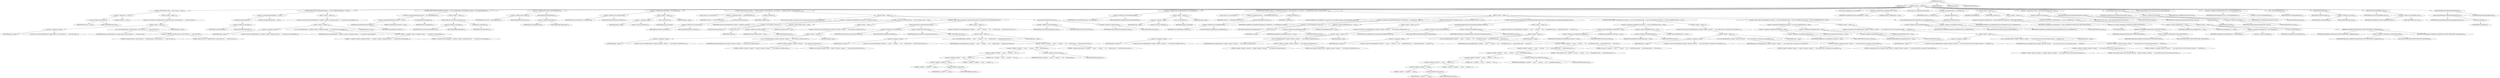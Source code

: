 digraph "execute" {  
"233" [label = <(METHOD,execute)<SUB>189</SUB>> ]
"48" [label = <(PARAM,this)<SUB>189</SUB>> ]
"234" [label = <(BLOCK,&lt;empty&gt;,&lt;empty&gt;)<SUB>189</SUB>> ]
"235" [label = <(CONTROL_STRUCTURE,if (name == null),if (name == null))<SUB>190</SUB>> ]
"236" [label = <(&lt;operator&gt;.equals,name == null)<SUB>190</SUB>> ]
"237" [label = <(&lt;operator&gt;.fieldAccess,this.name)<SUB>190</SUB>> ]
"238" [label = <(IDENTIFIER,this,name == null)<SUB>190</SUB>> ]
"239" [label = <(FIELD_IDENTIFIER,name,name)<SUB>190</SUB>> ]
"240" [label = <(LITERAL,null,name == null)<SUB>190</SUB>> ]
"241" [label = <(BLOCK,&lt;empty&gt;,&lt;empty&gt;)<SUB>190</SUB>> ]
"242" [label = <(&lt;operator&gt;.throw,throw new BuildException(&quot;scriptdef requires a name attribute to &quot; + &quot;name the script&quot;);)<SUB>191</SUB>> ]
"243" [label = <(BLOCK,&lt;empty&gt;,&lt;empty&gt;)<SUB>191</SUB>> ]
"244" [label = <(&lt;operator&gt;.assignment,&lt;empty&gt;)> ]
"245" [label = <(IDENTIFIER,$obj3,&lt;empty&gt;)> ]
"246" [label = <(&lt;operator&gt;.alloc,new BuildException(&quot;scriptdef requires a name attribute to &quot; + &quot;name the script&quot;))<SUB>191</SUB>> ]
"247" [label = <(&lt;init&gt;,new BuildException(&quot;scriptdef requires a name attribute to &quot; + &quot;name the script&quot;))<SUB>191</SUB>> ]
"248" [label = <(IDENTIFIER,$obj3,new BuildException(&quot;scriptdef requires a name attribute to &quot; + &quot;name the script&quot;))> ]
"249" [label = <(&lt;operator&gt;.addition,&quot;scriptdef requires a name attribute to &quot; + &quot;name the script&quot;)<SUB>191</SUB>> ]
"250" [label = <(LITERAL,&quot;scriptdef requires a name attribute to &quot;,&quot;scriptdef requires a name attribute to &quot; + &quot;name the script&quot;)<SUB>191</SUB>> ]
"251" [label = <(LITERAL,&quot;name the script&quot;,&quot;scriptdef requires a name attribute to &quot; + &quot;name the script&quot;)<SUB>192</SUB>> ]
"252" [label = <(IDENTIFIER,$obj3,&lt;empty&gt;)> ]
"253" [label = <(CONTROL_STRUCTURE,if (helper.getLanguage() == null),if (helper.getLanguage() == null))<SUB>195</SUB>> ]
"254" [label = <(&lt;operator&gt;.equals,helper.getLanguage() == null)<SUB>195</SUB>> ]
"255" [label = <(getLanguage,getLanguage())<SUB>195</SUB>> ]
"256" [label = <(&lt;operator&gt;.fieldAccess,this.helper)<SUB>195</SUB>> ]
"257" [label = <(IDENTIFIER,this,getLanguage())<SUB>195</SUB>> ]
"258" [label = <(FIELD_IDENTIFIER,helper,helper)<SUB>195</SUB>> ]
"259" [label = <(LITERAL,null,helper.getLanguage() == null)<SUB>195</SUB>> ]
"260" [label = <(BLOCK,&lt;empty&gt;,&lt;empty&gt;)<SUB>195</SUB>> ]
"261" [label = <(&lt;operator&gt;.throw,throw new BuildException(&quot;&lt;scriptdef&gt; requires a language attribute &quot; + &quot;to specify the script language&quot;);)<SUB>196</SUB>> ]
"262" [label = <(BLOCK,&lt;empty&gt;,&lt;empty&gt;)<SUB>196</SUB>> ]
"263" [label = <(&lt;operator&gt;.assignment,&lt;empty&gt;)> ]
"264" [label = <(IDENTIFIER,$obj4,&lt;empty&gt;)> ]
"265" [label = <(&lt;operator&gt;.alloc,new BuildException(&quot;&lt;scriptdef&gt; requires a language attribute &quot; + &quot;to specify the script language&quot;))<SUB>196</SUB>> ]
"266" [label = <(&lt;init&gt;,new BuildException(&quot;&lt;scriptdef&gt; requires a language attribute &quot; + &quot;to specify the script language&quot;))<SUB>196</SUB>> ]
"267" [label = <(IDENTIFIER,$obj4,new BuildException(&quot;&lt;scriptdef&gt; requires a language attribute &quot; + &quot;to specify the script language&quot;))> ]
"268" [label = <(&lt;operator&gt;.addition,&quot;&lt;scriptdef&gt; requires a language attribute &quot; + &quot;to specify the script language&quot;)<SUB>196</SUB>> ]
"269" [label = <(LITERAL,&quot;&lt;scriptdef&gt; requires a language attribute &quot;,&quot;&lt;scriptdef&gt; requires a language attribute &quot; + &quot;to specify the script language&quot;)<SUB>196</SUB>> ]
"270" [label = <(LITERAL,&quot;to specify the script language&quot;,&quot;&lt;scriptdef&gt; requires a language attribute &quot; + &quot;to specify the script language&quot;)<SUB>197</SUB>> ]
"271" [label = <(IDENTIFIER,$obj4,&lt;empty&gt;)> ]
"272" [label = <(CONTROL_STRUCTURE,if (getAntlibClassLoader() != null || hasCpDelegate()),if (getAntlibClassLoader() != null || hasCpDelegate()))<SUB>201</SUB>> ]
"273" [label = <(&lt;operator&gt;.logicalOr,getAntlibClassLoader() != null || hasCpDelegate())<SUB>201</SUB>> ]
"274" [label = <(&lt;operator&gt;.notEquals,getAntlibClassLoader() != null)<SUB>201</SUB>> ]
"275" [label = <(getAntlibClassLoader,getAntlibClassLoader())<SUB>201</SUB>> ]
"47" [label = <(IDENTIFIER,this,getAntlibClassLoader())<SUB>201</SUB>> ]
"276" [label = <(LITERAL,null,getAntlibClassLoader() != null)<SUB>201</SUB>> ]
"277" [label = <(hasCpDelegate,hasCpDelegate())<SUB>201</SUB>> ]
"49" [label = <(IDENTIFIER,this,hasCpDelegate())<SUB>201</SUB>> ]
"278" [label = <(BLOCK,&lt;empty&gt;,&lt;empty&gt;)<SUB>201</SUB>> ]
"279" [label = <(setClassLoader,setClassLoader(createLoader()))<SUB>202</SUB>> ]
"280" [label = <(&lt;operator&gt;.fieldAccess,this.helper)<SUB>202</SUB>> ]
"281" [label = <(IDENTIFIER,this,setClassLoader(createLoader()))<SUB>202</SUB>> ]
"282" [label = <(FIELD_IDENTIFIER,helper,helper)<SUB>202</SUB>> ]
"283" [label = <(createLoader,createLoader())<SUB>202</SUB>> ]
"50" [label = <(IDENTIFIER,this,createLoader())<SUB>202</SUB>> ]
"284" [label = <(&lt;operator&gt;.assignment,this.runner = getScriptRunner())<SUB>206</SUB>> ]
"285" [label = <(&lt;operator&gt;.fieldAccess,this.runner)<SUB>206</SUB>> ]
"286" [label = <(IDENTIFIER,this,this.runner = getScriptRunner())<SUB>206</SUB>> ]
"287" [label = <(FIELD_IDENTIFIER,runner,runner)<SUB>206</SUB>> ]
"288" [label = <(getScriptRunner,getScriptRunner())<SUB>206</SUB>> ]
"289" [label = <(&lt;operator&gt;.fieldAccess,this.helper)<SUB>206</SUB>> ]
"290" [label = <(IDENTIFIER,this,getScriptRunner())<SUB>206</SUB>> ]
"291" [label = <(FIELD_IDENTIFIER,helper,helper)<SUB>206</SUB>> ]
"292" [label = <(&lt;operator&gt;.assignment,this.attributeSet = new HashSet())<SUB>208</SUB>> ]
"293" [label = <(&lt;operator&gt;.fieldAccess,this.attributeSet)<SUB>208</SUB>> ]
"294" [label = <(IDENTIFIER,this,this.attributeSet = new HashSet())<SUB>208</SUB>> ]
"295" [label = <(FIELD_IDENTIFIER,attributeSet,attributeSet)<SUB>208</SUB>> ]
"296" [label = <(BLOCK,&lt;empty&gt;,&lt;empty&gt;)<SUB>208</SUB>> ]
"297" [label = <(&lt;operator&gt;.assignment,&lt;empty&gt;)> ]
"298" [label = <(IDENTIFIER,$obj5,&lt;empty&gt;)> ]
"299" [label = <(&lt;operator&gt;.alloc,new HashSet())<SUB>208</SUB>> ]
"300" [label = <(&lt;init&gt;,new HashSet())<SUB>208</SUB>> ]
"301" [label = <(IDENTIFIER,$obj5,new HashSet())> ]
"302" [label = <(IDENTIFIER,$obj5,&lt;empty&gt;)> ]
"303" [label = <(CONTROL_STRUCTURE,for (Iterator i = attributes.iterator(); Some(i.hasNext()); ),for (Iterator i = attributes.iterator(); Some(i.hasNext()); ))<SUB>209</SUB>> ]
"304" [label = <(LOCAL,Iterator i: java.util.Iterator)> ]
"305" [label = <(&lt;operator&gt;.assignment,Iterator i = attributes.iterator())<SUB>209</SUB>> ]
"306" [label = <(IDENTIFIER,i,Iterator i = attributes.iterator())<SUB>209</SUB>> ]
"307" [label = <(iterator,attributes.iterator())<SUB>209</SUB>> ]
"308" [label = <(&lt;operator&gt;.fieldAccess,this.attributes)<SUB>209</SUB>> ]
"309" [label = <(IDENTIFIER,this,attributes.iterator())<SUB>209</SUB>> ]
"310" [label = <(FIELD_IDENTIFIER,attributes,attributes)<SUB>209</SUB>> ]
"311" [label = <(hasNext,i.hasNext())<SUB>209</SUB>> ]
"312" [label = <(IDENTIFIER,i,i.hasNext())<SUB>209</SUB>> ]
"313" [label = <(BLOCK,&lt;empty&gt;,&lt;empty&gt;)<SUB>209</SUB>> ]
"314" [label = <(LOCAL,Attribute attribute: org.apache.tools.ant.taskdefs.optional.script.ScriptDef$Attribute)> ]
"315" [label = <(&lt;operator&gt;.assignment,ScriptDef$Attribute attribute = (Attribute) i.next())<SUB>210</SUB>> ]
"316" [label = <(IDENTIFIER,attribute,ScriptDef$Attribute attribute = (Attribute) i.next())<SUB>210</SUB>> ]
"317" [label = <(&lt;operator&gt;.cast,(Attribute) i.next())<SUB>210</SUB>> ]
"318" [label = <(TYPE_REF,Attribute,Attribute)<SUB>210</SUB>> ]
"319" [label = <(next,i.next())<SUB>210</SUB>> ]
"320" [label = <(IDENTIFIER,i,i.next())<SUB>210</SUB>> ]
"321" [label = <(CONTROL_STRUCTURE,if (attribute.name == null),if (attribute.name == null))<SUB>211</SUB>> ]
"322" [label = <(&lt;operator&gt;.equals,attribute.name == null)<SUB>211</SUB>> ]
"323" [label = <(&lt;operator&gt;.fieldAccess,attribute.name)<SUB>211</SUB>> ]
"324" [label = <(IDENTIFIER,attribute,attribute.name == null)<SUB>211</SUB>> ]
"325" [label = <(FIELD_IDENTIFIER,name,name)<SUB>211</SUB>> ]
"326" [label = <(LITERAL,null,attribute.name == null)<SUB>211</SUB>> ]
"327" [label = <(BLOCK,&lt;empty&gt;,&lt;empty&gt;)<SUB>211</SUB>> ]
"328" [label = <(&lt;operator&gt;.throw,throw new BuildException(&quot;scriptdef &lt;attribute&gt; elements &quot; + &quot;must specify an attribute name&quot;);)<SUB>212</SUB>> ]
"329" [label = <(BLOCK,&lt;empty&gt;,&lt;empty&gt;)<SUB>212</SUB>> ]
"330" [label = <(&lt;operator&gt;.assignment,&lt;empty&gt;)> ]
"331" [label = <(IDENTIFIER,$obj6,&lt;empty&gt;)> ]
"332" [label = <(&lt;operator&gt;.alloc,new BuildException(&quot;scriptdef &lt;attribute&gt; elements &quot; + &quot;must specify an attribute name&quot;))<SUB>212</SUB>> ]
"333" [label = <(&lt;init&gt;,new BuildException(&quot;scriptdef &lt;attribute&gt; elements &quot; + &quot;must specify an attribute name&quot;))<SUB>212</SUB>> ]
"334" [label = <(IDENTIFIER,$obj6,new BuildException(&quot;scriptdef &lt;attribute&gt; elements &quot; + &quot;must specify an attribute name&quot;))> ]
"335" [label = <(&lt;operator&gt;.addition,&quot;scriptdef &lt;attribute&gt; elements &quot; + &quot;must specify an attribute name&quot;)<SUB>212</SUB>> ]
"336" [label = <(LITERAL,&quot;scriptdef &lt;attribute&gt; elements &quot;,&quot;scriptdef &lt;attribute&gt; elements &quot; + &quot;must specify an attribute name&quot;)<SUB>212</SUB>> ]
"337" [label = <(LITERAL,&quot;must specify an attribute name&quot;,&quot;scriptdef &lt;attribute&gt; elements &quot; + &quot;must specify an attribute name&quot;)<SUB>213</SUB>> ]
"338" [label = <(IDENTIFIER,$obj6,&lt;empty&gt;)> ]
"339" [label = <(CONTROL_STRUCTURE,if (attributeSet.contains(attribute.name)),if (attributeSet.contains(attribute.name)))<SUB>216</SUB>> ]
"340" [label = <(contains,attributeSet.contains(attribute.name))<SUB>216</SUB>> ]
"341" [label = <(&lt;operator&gt;.fieldAccess,this.attributeSet)<SUB>216</SUB>> ]
"342" [label = <(IDENTIFIER,this,attributeSet.contains(attribute.name))<SUB>216</SUB>> ]
"343" [label = <(FIELD_IDENTIFIER,attributeSet,attributeSet)<SUB>216</SUB>> ]
"344" [label = <(&lt;operator&gt;.fieldAccess,attribute.name)<SUB>216</SUB>> ]
"345" [label = <(IDENTIFIER,attribute,attributeSet.contains(attribute.name))<SUB>216</SUB>> ]
"346" [label = <(FIELD_IDENTIFIER,name,name)<SUB>216</SUB>> ]
"347" [label = <(BLOCK,&lt;empty&gt;,&lt;empty&gt;)<SUB>216</SUB>> ]
"348" [label = <(&lt;operator&gt;.throw,throw new BuildException(&quot;scriptdef &lt;&quot; + name + &quot;&gt; declares &quot; + &quot;the &quot; + attribute.name + &quot; attribute more than once&quot;);)<SUB>217</SUB>> ]
"349" [label = <(BLOCK,&lt;empty&gt;,&lt;empty&gt;)<SUB>217</SUB>> ]
"350" [label = <(&lt;operator&gt;.assignment,&lt;empty&gt;)> ]
"351" [label = <(IDENTIFIER,$obj7,&lt;empty&gt;)> ]
"352" [label = <(&lt;operator&gt;.alloc,new BuildException(&quot;scriptdef &lt;&quot; + name + &quot;&gt; declares &quot; + &quot;the &quot; + attribute.name + &quot; attribute more than once&quot;))<SUB>217</SUB>> ]
"353" [label = <(&lt;init&gt;,new BuildException(&quot;scriptdef &lt;&quot; + name + &quot;&gt; declares &quot; + &quot;the &quot; + attribute.name + &quot; attribute more than once&quot;))<SUB>217</SUB>> ]
"354" [label = <(IDENTIFIER,$obj7,new BuildException(&quot;scriptdef &lt;&quot; + name + &quot;&gt; declares &quot; + &quot;the &quot; + attribute.name + &quot; attribute more than once&quot;))> ]
"355" [label = <(&lt;operator&gt;.addition,&quot;scriptdef &lt;&quot; + name + &quot;&gt; declares &quot; + &quot;the &quot; + attribute.name + &quot; attribute more than once&quot;)<SUB>217</SUB>> ]
"356" [label = <(&lt;operator&gt;.addition,&quot;scriptdef &lt;&quot; + name + &quot;&gt; declares &quot; + &quot;the &quot; + attribute.name)<SUB>217</SUB>> ]
"357" [label = <(&lt;operator&gt;.addition,&quot;scriptdef &lt;&quot; + name + &quot;&gt; declares &quot; + &quot;the &quot;)<SUB>217</SUB>> ]
"358" [label = <(&lt;operator&gt;.addition,&quot;scriptdef &lt;&quot; + name + &quot;&gt; declares &quot;)<SUB>217</SUB>> ]
"359" [label = <(&lt;operator&gt;.addition,&quot;scriptdef &lt;&quot; + name)<SUB>217</SUB>> ]
"360" [label = <(LITERAL,&quot;scriptdef &lt;&quot;,&quot;scriptdef &lt;&quot; + name)<SUB>217</SUB>> ]
"361" [label = <(&lt;operator&gt;.fieldAccess,this.name)<SUB>217</SUB>> ]
"362" [label = <(IDENTIFIER,this,&quot;scriptdef &lt;&quot; + name)<SUB>217</SUB>> ]
"363" [label = <(FIELD_IDENTIFIER,name,name)<SUB>217</SUB>> ]
"364" [label = <(LITERAL,&quot;&gt; declares &quot;,&quot;scriptdef &lt;&quot; + name + &quot;&gt; declares &quot;)<SUB>217</SUB>> ]
"365" [label = <(LITERAL,&quot;the &quot;,&quot;scriptdef &lt;&quot; + name + &quot;&gt; declares &quot; + &quot;the &quot;)<SUB>218</SUB>> ]
"366" [label = <(&lt;operator&gt;.fieldAccess,attribute.name)<SUB>218</SUB>> ]
"367" [label = <(IDENTIFIER,attribute,&quot;scriptdef &lt;&quot; + name + &quot;&gt; declares &quot; + &quot;the &quot; + attribute.name)<SUB>218</SUB>> ]
"368" [label = <(FIELD_IDENTIFIER,name,name)<SUB>218</SUB>> ]
"369" [label = <(LITERAL,&quot; attribute more than once&quot;,&quot;scriptdef &lt;&quot; + name + &quot;&gt; declares &quot; + &quot;the &quot; + attribute.name + &quot; attribute more than once&quot;)<SUB>218</SUB>> ]
"370" [label = <(IDENTIFIER,$obj7,&lt;empty&gt;)> ]
"371" [label = <(add,attributeSet.add(attribute.name))<SUB>220</SUB>> ]
"372" [label = <(&lt;operator&gt;.fieldAccess,this.attributeSet)<SUB>220</SUB>> ]
"373" [label = <(IDENTIFIER,this,attributeSet.add(attribute.name))<SUB>220</SUB>> ]
"374" [label = <(FIELD_IDENTIFIER,attributeSet,attributeSet)<SUB>220</SUB>> ]
"375" [label = <(&lt;operator&gt;.fieldAccess,attribute.name)<SUB>220</SUB>> ]
"376" [label = <(IDENTIFIER,attribute,attributeSet.add(attribute.name))<SUB>220</SUB>> ]
"377" [label = <(FIELD_IDENTIFIER,name,name)<SUB>220</SUB>> ]
"378" [label = <(&lt;operator&gt;.assignment,this.nestedElementMap = new HashMap())<SUB>223</SUB>> ]
"379" [label = <(&lt;operator&gt;.fieldAccess,this.nestedElementMap)<SUB>223</SUB>> ]
"380" [label = <(IDENTIFIER,this,this.nestedElementMap = new HashMap())<SUB>223</SUB>> ]
"381" [label = <(FIELD_IDENTIFIER,nestedElementMap,nestedElementMap)<SUB>223</SUB>> ]
"382" [label = <(BLOCK,&lt;empty&gt;,&lt;empty&gt;)<SUB>223</SUB>> ]
"383" [label = <(&lt;operator&gt;.assignment,&lt;empty&gt;)> ]
"384" [label = <(IDENTIFIER,$obj8,&lt;empty&gt;)> ]
"385" [label = <(&lt;operator&gt;.alloc,new HashMap())<SUB>223</SUB>> ]
"386" [label = <(&lt;init&gt;,new HashMap())<SUB>223</SUB>> ]
"387" [label = <(IDENTIFIER,$obj8,new HashMap())> ]
"388" [label = <(IDENTIFIER,$obj8,&lt;empty&gt;)> ]
"389" [label = <(CONTROL_STRUCTURE,for (Iterator i = nestedElements.iterator(); Some(i.hasNext()); ),for (Iterator i = nestedElements.iterator(); Some(i.hasNext()); ))<SUB>224</SUB>> ]
"390" [label = <(LOCAL,Iterator i: java.util.Iterator)> ]
"391" [label = <(&lt;operator&gt;.assignment,Iterator i = nestedElements.iterator())<SUB>224</SUB>> ]
"392" [label = <(IDENTIFIER,i,Iterator i = nestedElements.iterator())<SUB>224</SUB>> ]
"393" [label = <(iterator,nestedElements.iterator())<SUB>224</SUB>> ]
"394" [label = <(&lt;operator&gt;.fieldAccess,this.nestedElements)<SUB>224</SUB>> ]
"395" [label = <(IDENTIFIER,this,nestedElements.iterator())<SUB>224</SUB>> ]
"396" [label = <(FIELD_IDENTIFIER,nestedElements,nestedElements)<SUB>224</SUB>> ]
"397" [label = <(hasNext,i.hasNext())<SUB>224</SUB>> ]
"398" [label = <(IDENTIFIER,i,i.hasNext())<SUB>224</SUB>> ]
"399" [label = <(BLOCK,&lt;empty&gt;,&lt;empty&gt;)<SUB>224</SUB>> ]
"400" [label = <(LOCAL,NestedElement nestedElement: org.apache.tools.ant.taskdefs.optional.script.ScriptDef$NestedElement)> ]
"401" [label = <(&lt;operator&gt;.assignment,ScriptDef$NestedElement nestedElement = (NestedElement) i.next())<SUB>225</SUB>> ]
"402" [label = <(IDENTIFIER,nestedElement,ScriptDef$NestedElement nestedElement = (NestedElement) i.next())<SUB>225</SUB>> ]
"403" [label = <(&lt;operator&gt;.cast,(NestedElement) i.next())<SUB>225</SUB>> ]
"404" [label = <(TYPE_REF,NestedElement,NestedElement)<SUB>225</SUB>> ]
"405" [label = <(next,i.next())<SUB>225</SUB>> ]
"406" [label = <(IDENTIFIER,i,i.next())<SUB>225</SUB>> ]
"407" [label = <(CONTROL_STRUCTURE,if (nestedElement.name == null),if (nestedElement.name == null))<SUB>226</SUB>> ]
"408" [label = <(&lt;operator&gt;.equals,nestedElement.name == null)<SUB>226</SUB>> ]
"409" [label = <(&lt;operator&gt;.fieldAccess,nestedElement.name)<SUB>226</SUB>> ]
"410" [label = <(IDENTIFIER,nestedElement,nestedElement.name == null)<SUB>226</SUB>> ]
"411" [label = <(FIELD_IDENTIFIER,name,name)<SUB>226</SUB>> ]
"412" [label = <(LITERAL,null,nestedElement.name == null)<SUB>226</SUB>> ]
"413" [label = <(BLOCK,&lt;empty&gt;,&lt;empty&gt;)<SUB>226</SUB>> ]
"414" [label = <(&lt;operator&gt;.throw,throw new BuildException(&quot;scriptdef &lt;element&gt; elements &quot; + &quot;must specify an element name&quot;);)<SUB>227</SUB>> ]
"415" [label = <(BLOCK,&lt;empty&gt;,&lt;empty&gt;)<SUB>227</SUB>> ]
"416" [label = <(&lt;operator&gt;.assignment,&lt;empty&gt;)> ]
"417" [label = <(IDENTIFIER,$obj9,&lt;empty&gt;)> ]
"418" [label = <(&lt;operator&gt;.alloc,new BuildException(&quot;scriptdef &lt;element&gt; elements &quot; + &quot;must specify an element name&quot;))<SUB>227</SUB>> ]
"419" [label = <(&lt;init&gt;,new BuildException(&quot;scriptdef &lt;element&gt; elements &quot; + &quot;must specify an element name&quot;))<SUB>227</SUB>> ]
"420" [label = <(IDENTIFIER,$obj9,new BuildException(&quot;scriptdef &lt;element&gt; elements &quot; + &quot;must specify an element name&quot;))> ]
"421" [label = <(&lt;operator&gt;.addition,&quot;scriptdef &lt;element&gt; elements &quot; + &quot;must specify an element name&quot;)<SUB>227</SUB>> ]
"422" [label = <(LITERAL,&quot;scriptdef &lt;element&gt; elements &quot;,&quot;scriptdef &lt;element&gt; elements &quot; + &quot;must specify an element name&quot;)<SUB>227</SUB>> ]
"423" [label = <(LITERAL,&quot;must specify an element name&quot;,&quot;scriptdef &lt;element&gt; elements &quot; + &quot;must specify an element name&quot;)<SUB>228</SUB>> ]
"424" [label = <(IDENTIFIER,$obj9,&lt;empty&gt;)> ]
"425" [label = <(CONTROL_STRUCTURE,if (nestedElementMap.containsKey(nestedElement.name)),if (nestedElementMap.containsKey(nestedElement.name)))<SUB>230</SUB>> ]
"426" [label = <(containsKey,nestedElementMap.containsKey(nestedElement.name))<SUB>230</SUB>> ]
"427" [label = <(&lt;operator&gt;.fieldAccess,this.nestedElementMap)<SUB>230</SUB>> ]
"428" [label = <(IDENTIFIER,this,nestedElementMap.containsKey(nestedElement.name))<SUB>230</SUB>> ]
"429" [label = <(FIELD_IDENTIFIER,nestedElementMap,nestedElementMap)<SUB>230</SUB>> ]
"430" [label = <(&lt;operator&gt;.fieldAccess,nestedElement.name)<SUB>230</SUB>> ]
"431" [label = <(IDENTIFIER,nestedElement,nestedElementMap.containsKey(nestedElement.name))<SUB>230</SUB>> ]
"432" [label = <(FIELD_IDENTIFIER,name,name)<SUB>230</SUB>> ]
"433" [label = <(BLOCK,&lt;empty&gt;,&lt;empty&gt;)<SUB>230</SUB>> ]
"434" [label = <(&lt;operator&gt;.throw,throw new BuildException(&quot;scriptdef &lt;&quot; + name + &quot;&gt; declares &quot; + &quot;the &quot; + nestedElement.name + &quot; nested element more &quot; + &quot;than once&quot;);)<SUB>231</SUB>> ]
"435" [label = <(BLOCK,&lt;empty&gt;,&lt;empty&gt;)<SUB>231</SUB>> ]
"436" [label = <(&lt;operator&gt;.assignment,&lt;empty&gt;)> ]
"437" [label = <(IDENTIFIER,$obj10,&lt;empty&gt;)> ]
"438" [label = <(&lt;operator&gt;.alloc,new BuildException(&quot;scriptdef &lt;&quot; + name + &quot;&gt; declares &quot; + &quot;the &quot; + nestedElement.name + &quot; nested element more &quot; + &quot;than once&quot;))<SUB>231</SUB>> ]
"439" [label = <(&lt;init&gt;,new BuildException(&quot;scriptdef &lt;&quot; + name + &quot;&gt; declares &quot; + &quot;the &quot; + nestedElement.name + &quot; nested element more &quot; + &quot;than once&quot;))<SUB>231</SUB>> ]
"440" [label = <(IDENTIFIER,$obj10,new BuildException(&quot;scriptdef &lt;&quot; + name + &quot;&gt; declares &quot; + &quot;the &quot; + nestedElement.name + &quot; nested element more &quot; + &quot;than once&quot;))> ]
"441" [label = <(&lt;operator&gt;.addition,&quot;scriptdef &lt;&quot; + name + &quot;&gt; declares &quot; + &quot;the &quot; + nestedElement.name + &quot; nested element more &quot; + &quot;than once&quot;)<SUB>231</SUB>> ]
"442" [label = <(&lt;operator&gt;.addition,&quot;scriptdef &lt;&quot; + name + &quot;&gt; declares &quot; + &quot;the &quot; + nestedElement.name + &quot; nested element more &quot;)<SUB>231</SUB>> ]
"443" [label = <(&lt;operator&gt;.addition,&quot;scriptdef &lt;&quot; + name + &quot;&gt; declares &quot; + &quot;the &quot; + nestedElement.name)<SUB>231</SUB>> ]
"444" [label = <(&lt;operator&gt;.addition,&quot;scriptdef &lt;&quot; + name + &quot;&gt; declares &quot; + &quot;the &quot;)<SUB>231</SUB>> ]
"445" [label = <(&lt;operator&gt;.addition,&quot;scriptdef &lt;&quot; + name + &quot;&gt; declares &quot;)<SUB>231</SUB>> ]
"446" [label = <(&lt;operator&gt;.addition,&quot;scriptdef &lt;&quot; + name)<SUB>231</SUB>> ]
"447" [label = <(LITERAL,&quot;scriptdef &lt;&quot;,&quot;scriptdef &lt;&quot; + name)<SUB>231</SUB>> ]
"448" [label = <(&lt;operator&gt;.fieldAccess,this.name)<SUB>231</SUB>> ]
"449" [label = <(IDENTIFIER,this,&quot;scriptdef &lt;&quot; + name)<SUB>231</SUB>> ]
"450" [label = <(FIELD_IDENTIFIER,name,name)<SUB>231</SUB>> ]
"451" [label = <(LITERAL,&quot;&gt; declares &quot;,&quot;scriptdef &lt;&quot; + name + &quot;&gt; declares &quot;)<SUB>231</SUB>> ]
"452" [label = <(LITERAL,&quot;the &quot;,&quot;scriptdef &lt;&quot; + name + &quot;&gt; declares &quot; + &quot;the &quot;)<SUB>232</SUB>> ]
"453" [label = <(&lt;operator&gt;.fieldAccess,nestedElement.name)<SUB>232</SUB>> ]
"454" [label = <(IDENTIFIER,nestedElement,&quot;scriptdef &lt;&quot; + name + &quot;&gt; declares &quot; + &quot;the &quot; + nestedElement.name)<SUB>232</SUB>> ]
"455" [label = <(FIELD_IDENTIFIER,name,name)<SUB>232</SUB>> ]
"456" [label = <(LITERAL,&quot; nested element more &quot;,&quot;scriptdef &lt;&quot; + name + &quot;&gt; declares &quot; + &quot;the &quot; + nestedElement.name + &quot; nested element more &quot;)<SUB>232</SUB>> ]
"457" [label = <(LITERAL,&quot;than once&quot;,&quot;scriptdef &lt;&quot; + name + &quot;&gt; declares &quot; + &quot;the &quot; + nestedElement.name + &quot; nested element more &quot; + &quot;than once&quot;)<SUB>233</SUB>> ]
"458" [label = <(IDENTIFIER,$obj10,&lt;empty&gt;)> ]
"459" [label = <(CONTROL_STRUCTURE,if (nestedElement.className == null &amp;&amp; nestedElement.type == null),if (nestedElement.className == null &amp;&amp; nestedElement.type == null))<SUB>236</SUB>> ]
"460" [label = <(&lt;operator&gt;.logicalAnd,nestedElement.className == null &amp;&amp; nestedElement.type == null)<SUB>236</SUB>> ]
"461" [label = <(&lt;operator&gt;.equals,nestedElement.className == null)<SUB>236</SUB>> ]
"462" [label = <(&lt;operator&gt;.fieldAccess,nestedElement.className)<SUB>236</SUB>> ]
"463" [label = <(IDENTIFIER,nestedElement,nestedElement.className == null)<SUB>236</SUB>> ]
"464" [label = <(FIELD_IDENTIFIER,className,className)<SUB>236</SUB>> ]
"465" [label = <(LITERAL,null,nestedElement.className == null)<SUB>236</SUB>> ]
"466" [label = <(&lt;operator&gt;.equals,nestedElement.type == null)<SUB>237</SUB>> ]
"467" [label = <(&lt;operator&gt;.fieldAccess,nestedElement.type)<SUB>237</SUB>> ]
"468" [label = <(IDENTIFIER,nestedElement,nestedElement.type == null)<SUB>237</SUB>> ]
"469" [label = <(FIELD_IDENTIFIER,type,type)<SUB>237</SUB>> ]
"470" [label = <(LITERAL,null,nestedElement.type == null)<SUB>237</SUB>> ]
"471" [label = <(BLOCK,&lt;empty&gt;,&lt;empty&gt;)<SUB>237</SUB>> ]
"472" [label = <(&lt;operator&gt;.throw,throw new BuildException(&quot;scriptdef &lt;element&gt; elements &quot; + &quot;must specify either a classname or type attribute&quot;);)<SUB>238</SUB>> ]
"473" [label = <(BLOCK,&lt;empty&gt;,&lt;empty&gt;)<SUB>238</SUB>> ]
"474" [label = <(&lt;operator&gt;.assignment,&lt;empty&gt;)> ]
"475" [label = <(IDENTIFIER,$obj11,&lt;empty&gt;)> ]
"476" [label = <(&lt;operator&gt;.alloc,new BuildException(&quot;scriptdef &lt;element&gt; elements &quot; + &quot;must specify either a classname or type attribute&quot;))<SUB>238</SUB>> ]
"477" [label = <(&lt;init&gt;,new BuildException(&quot;scriptdef &lt;element&gt; elements &quot; + &quot;must specify either a classname or type attribute&quot;))<SUB>238</SUB>> ]
"478" [label = <(IDENTIFIER,$obj11,new BuildException(&quot;scriptdef &lt;element&gt; elements &quot; + &quot;must specify either a classname or type attribute&quot;))> ]
"479" [label = <(&lt;operator&gt;.addition,&quot;scriptdef &lt;element&gt; elements &quot; + &quot;must specify either a classname or type attribute&quot;)<SUB>238</SUB>> ]
"480" [label = <(LITERAL,&quot;scriptdef &lt;element&gt; elements &quot;,&quot;scriptdef &lt;element&gt; elements &quot; + &quot;must specify either a classname or type attribute&quot;)<SUB>238</SUB>> ]
"481" [label = <(LITERAL,&quot;must specify either a classname or type attribute&quot;,&quot;scriptdef &lt;element&gt; elements &quot; + &quot;must specify either a classname or type attribute&quot;)<SUB>239</SUB>> ]
"482" [label = <(IDENTIFIER,$obj11,&lt;empty&gt;)> ]
"483" [label = <(CONTROL_STRUCTURE,if (nestedElement.className != null &amp;&amp; nestedElement.type != null),if (nestedElement.className != null &amp;&amp; nestedElement.type != null))<SUB>241</SUB>> ]
"484" [label = <(&lt;operator&gt;.logicalAnd,nestedElement.className != null &amp;&amp; nestedElement.type != null)<SUB>241</SUB>> ]
"485" [label = <(&lt;operator&gt;.notEquals,nestedElement.className != null)<SUB>241</SUB>> ]
"486" [label = <(&lt;operator&gt;.fieldAccess,nestedElement.className)<SUB>241</SUB>> ]
"487" [label = <(IDENTIFIER,nestedElement,nestedElement.className != null)<SUB>241</SUB>> ]
"488" [label = <(FIELD_IDENTIFIER,className,className)<SUB>241</SUB>> ]
"489" [label = <(LITERAL,null,nestedElement.className != null)<SUB>241</SUB>> ]
"490" [label = <(&lt;operator&gt;.notEquals,nestedElement.type != null)<SUB>242</SUB>> ]
"491" [label = <(&lt;operator&gt;.fieldAccess,nestedElement.type)<SUB>242</SUB>> ]
"492" [label = <(IDENTIFIER,nestedElement,nestedElement.type != null)<SUB>242</SUB>> ]
"493" [label = <(FIELD_IDENTIFIER,type,type)<SUB>242</SUB>> ]
"494" [label = <(LITERAL,null,nestedElement.type != null)<SUB>242</SUB>> ]
"495" [label = <(BLOCK,&lt;empty&gt;,&lt;empty&gt;)<SUB>242</SUB>> ]
"496" [label = <(&lt;operator&gt;.throw,throw new BuildException(&quot;scriptdef &lt;element&gt; elements &quot; + &quot;must specify only one of the classname and type &quot; + &quot;attributes&quot;);)<SUB>243</SUB>> ]
"497" [label = <(BLOCK,&lt;empty&gt;,&lt;empty&gt;)<SUB>243</SUB>> ]
"498" [label = <(&lt;operator&gt;.assignment,&lt;empty&gt;)> ]
"499" [label = <(IDENTIFIER,$obj12,&lt;empty&gt;)> ]
"500" [label = <(&lt;operator&gt;.alloc,new BuildException(&quot;scriptdef &lt;element&gt; elements &quot; + &quot;must specify only one of the classname and type &quot; + &quot;attributes&quot;))<SUB>243</SUB>> ]
"501" [label = <(&lt;init&gt;,new BuildException(&quot;scriptdef &lt;element&gt; elements &quot; + &quot;must specify only one of the classname and type &quot; + &quot;attributes&quot;))<SUB>243</SUB>> ]
"502" [label = <(IDENTIFIER,$obj12,new BuildException(&quot;scriptdef &lt;element&gt; elements &quot; + &quot;must specify only one of the classname and type &quot; + &quot;attributes&quot;))> ]
"503" [label = <(&lt;operator&gt;.addition,&quot;scriptdef &lt;element&gt; elements &quot; + &quot;must specify only one of the classname and type &quot; + &quot;attributes&quot;)<SUB>243</SUB>> ]
"504" [label = <(&lt;operator&gt;.addition,&quot;scriptdef &lt;element&gt; elements &quot; + &quot;must specify only one of the classname and type &quot;)<SUB>243</SUB>> ]
"505" [label = <(LITERAL,&quot;scriptdef &lt;element&gt; elements &quot;,&quot;scriptdef &lt;element&gt; elements &quot; + &quot;must specify only one of the classname and type &quot;)<SUB>243</SUB>> ]
"506" [label = <(LITERAL,&quot;must specify only one of the classname and type &quot;,&quot;scriptdef &lt;element&gt; elements &quot; + &quot;must specify only one of the classname and type &quot;)<SUB>244</SUB>> ]
"507" [label = <(LITERAL,&quot;attributes&quot;,&quot;scriptdef &lt;element&gt; elements &quot; + &quot;must specify only one of the classname and type &quot; + &quot;attributes&quot;)<SUB>245</SUB>> ]
"508" [label = <(IDENTIFIER,$obj12,&lt;empty&gt;)> ]
"509" [label = <(put,nestedElementMap.put(nestedElement.name, nestedElement))<SUB>249</SUB>> ]
"510" [label = <(&lt;operator&gt;.fieldAccess,this.nestedElementMap)<SUB>249</SUB>> ]
"511" [label = <(IDENTIFIER,this,nestedElementMap.put(nestedElement.name, nestedElement))<SUB>249</SUB>> ]
"512" [label = <(FIELD_IDENTIFIER,nestedElementMap,nestedElementMap)<SUB>249</SUB>> ]
"513" [label = <(&lt;operator&gt;.fieldAccess,nestedElement.name)<SUB>249</SUB>> ]
"514" [label = <(IDENTIFIER,nestedElement,nestedElementMap.put(nestedElement.name, nestedElement))<SUB>249</SUB>> ]
"515" [label = <(FIELD_IDENTIFIER,name,name)<SUB>249</SUB>> ]
"516" [label = <(IDENTIFIER,nestedElement,nestedElementMap.put(nestedElement.name, nestedElement))<SUB>249</SUB>> ]
"53" [label = <(LOCAL,Map scriptRepository: java.util.Map)> ]
"517" [label = <(&lt;operator&gt;.assignment,Map scriptRepository = null)<SUB>253</SUB>> ]
"518" [label = <(IDENTIFIER,scriptRepository,Map scriptRepository = null)<SUB>253</SUB>> ]
"519" [label = <(LITERAL,null,Map scriptRepository = null)<SUB>253</SUB>> ]
"520" [label = <(LOCAL,Project p: org.apache.tools.ant.Project)> ]
"521" [label = <(&lt;operator&gt;.assignment,Project p = getProject())<SUB>254</SUB>> ]
"522" [label = <(IDENTIFIER,p,Project p = getProject())<SUB>254</SUB>> ]
"523" [label = <(getProject,getProject())<SUB>254</SUB>> ]
"51" [label = <(IDENTIFIER,this,getProject())<SUB>254</SUB>> ]
"524" [label = <(BLOCK,&lt;empty&gt;,&lt;empty&gt;)<SUB>255</SUB>> ]
"525" [label = <(MODIFIER,SYNCHRONIZED)> ]
"526" [label = <(IDENTIFIER,p,&lt;empty&gt;)<SUB>255</SUB>> ]
"527" [label = <(BLOCK,&lt;empty&gt;,&lt;empty&gt;)<SUB>255</SUB>> ]
"528" [label = <(&lt;operator&gt;.assignment,scriptRepository = (Map) p.getReference(MagicNames.SCRIPT_REPOSITORY))<SUB>256</SUB>> ]
"529" [label = <(IDENTIFIER,scriptRepository,scriptRepository = (Map) p.getReference(MagicNames.SCRIPT_REPOSITORY))<SUB>256</SUB>> ]
"530" [label = <(&lt;operator&gt;.cast,(Map) p.getReference(MagicNames.SCRIPT_REPOSITORY))<SUB>257</SUB>> ]
"531" [label = <(TYPE_REF,Map,Map)<SUB>257</SUB>> ]
"532" [label = <(getReference,getReference(MagicNames.SCRIPT_REPOSITORY))<SUB>257</SUB>> ]
"533" [label = <(IDENTIFIER,p,getReference(MagicNames.SCRIPT_REPOSITORY))<SUB>257</SUB>> ]
"534" [label = <(&lt;operator&gt;.fieldAccess,MagicNames.SCRIPT_REPOSITORY)<SUB>257</SUB>> ]
"535" [label = <(IDENTIFIER,MagicNames,getReference(MagicNames.SCRIPT_REPOSITORY))<SUB>257</SUB>> ]
"536" [label = <(FIELD_IDENTIFIER,SCRIPT_REPOSITORY,SCRIPT_REPOSITORY)<SUB>257</SUB>> ]
"537" [label = <(CONTROL_STRUCTURE,if (scriptRepository == null),if (scriptRepository == null))<SUB>258</SUB>> ]
"538" [label = <(&lt;operator&gt;.equals,scriptRepository == null)<SUB>258</SUB>> ]
"539" [label = <(IDENTIFIER,scriptRepository,scriptRepository == null)<SUB>258</SUB>> ]
"540" [label = <(LITERAL,null,scriptRepository == null)<SUB>258</SUB>> ]
"541" [label = <(BLOCK,&lt;empty&gt;,&lt;empty&gt;)<SUB>258</SUB>> ]
"542" [label = <(&lt;operator&gt;.assignment,scriptRepository = new HashMap())<SUB>259</SUB>> ]
"543" [label = <(IDENTIFIER,scriptRepository,scriptRepository = new HashMap())<SUB>259</SUB>> ]
"544" [label = <(&lt;operator&gt;.alloc,new HashMap())<SUB>259</SUB>> ]
"545" [label = <(&lt;init&gt;,new HashMap())<SUB>259</SUB>> ]
"52" [label = <(IDENTIFIER,scriptRepository,new HashMap())<SUB>259</SUB>> ]
"546" [label = <(addReference,addReference(MagicNames.SCRIPT_REPOSITORY, scriptRepository))<SUB>260</SUB>> ]
"547" [label = <(IDENTIFIER,p,addReference(MagicNames.SCRIPT_REPOSITORY, scriptRepository))<SUB>260</SUB>> ]
"548" [label = <(&lt;operator&gt;.fieldAccess,MagicNames.SCRIPT_REPOSITORY)<SUB>260</SUB>> ]
"549" [label = <(IDENTIFIER,MagicNames,addReference(MagicNames.SCRIPT_REPOSITORY, scriptRepository))<SUB>260</SUB>> ]
"550" [label = <(FIELD_IDENTIFIER,SCRIPT_REPOSITORY,SCRIPT_REPOSITORY)<SUB>260</SUB>> ]
"551" [label = <(IDENTIFIER,scriptRepository,addReference(MagicNames.SCRIPT_REPOSITORY, scriptRepository))<SUB>261</SUB>> ]
"552" [label = <(&lt;operator&gt;.assignment,this.name = genComponentName(getURI(), name))<SUB>265</SUB>> ]
"553" [label = <(&lt;operator&gt;.fieldAccess,this.name)<SUB>265</SUB>> ]
"554" [label = <(IDENTIFIER,this,this.name = genComponentName(getURI(), name))<SUB>265</SUB>> ]
"555" [label = <(FIELD_IDENTIFIER,name,name)<SUB>265</SUB>> ]
"556" [label = <(genComponentName,genComponentName(getURI(), name))<SUB>265</SUB>> ]
"557" [label = <(IDENTIFIER,ProjectHelper,genComponentName(getURI(), name))<SUB>265</SUB>> ]
"558" [label = <(getURI,getURI())<SUB>265</SUB>> ]
"54" [label = <(IDENTIFIER,this,getURI())<SUB>265</SUB>> ]
"559" [label = <(&lt;operator&gt;.fieldAccess,this.name)<SUB>265</SUB>> ]
"560" [label = <(IDENTIFIER,this,genComponentName(getURI(), name))<SUB>265</SUB>> ]
"561" [label = <(FIELD_IDENTIFIER,name,name)<SUB>265</SUB>> ]
"562" [label = <(put,scriptRepository.put(name, this))<SUB>266</SUB>> ]
"563" [label = <(IDENTIFIER,scriptRepository,scriptRepository.put(name, this))<SUB>266</SUB>> ]
"564" [label = <(&lt;operator&gt;.fieldAccess,this.name)<SUB>266</SUB>> ]
"565" [label = <(IDENTIFIER,this,scriptRepository.put(name, this))<SUB>266</SUB>> ]
"566" [label = <(FIELD_IDENTIFIER,name,name)<SUB>266</SUB>> ]
"55" [label = <(IDENTIFIER,this,scriptRepository.put(name, this))<SUB>266</SUB>> ]
"57" [label = <(LOCAL,AntTypeDefinition def: org.apache.tools.ant.AntTypeDefinition)> ]
"567" [label = <(&lt;operator&gt;.assignment,AntTypeDefinition def = new AntTypeDefinition())<SUB>267</SUB>> ]
"568" [label = <(IDENTIFIER,def,AntTypeDefinition def = new AntTypeDefinition())<SUB>267</SUB>> ]
"569" [label = <(&lt;operator&gt;.alloc,new AntTypeDefinition())<SUB>267</SUB>> ]
"570" [label = <(&lt;init&gt;,new AntTypeDefinition())<SUB>267</SUB>> ]
"56" [label = <(IDENTIFIER,def,new AntTypeDefinition())<SUB>267</SUB>> ]
"571" [label = <(setName,setName(name))<SUB>268</SUB>> ]
"572" [label = <(IDENTIFIER,def,setName(name))<SUB>268</SUB>> ]
"573" [label = <(&lt;operator&gt;.fieldAccess,this.name)<SUB>268</SUB>> ]
"574" [label = <(IDENTIFIER,this,setName(name))<SUB>268</SUB>> ]
"575" [label = <(FIELD_IDENTIFIER,name,name)<SUB>268</SUB>> ]
"576" [label = <(setClass,setClass(ScriptDefBase.class))<SUB>269</SUB>> ]
"577" [label = <(IDENTIFIER,def,setClass(ScriptDefBase.class))<SUB>269</SUB>> ]
"578" [label = <(&lt;operator&gt;.fieldAccess,ScriptDefBase.class)<SUB>269</SUB>> ]
"579" [label = <(IDENTIFIER,ScriptDefBase,setClass(ScriptDefBase.class))<SUB>269</SUB>> ]
"580" [label = <(FIELD_IDENTIFIER,class,class)<SUB>269</SUB>> ]
"581" [label = <(addDataTypeDefinition,addDataTypeDefinition(def))<SUB>270</SUB>> ]
"582" [label = <(getComponentHelper,getComponentHelper(getProject()))<SUB>270</SUB>> ]
"583" [label = <(IDENTIFIER,ComponentHelper,getComponentHelper(getProject()))<SUB>270</SUB>> ]
"584" [label = <(getProject,getProject())<SUB>271</SUB>> ]
"58" [label = <(IDENTIFIER,this,getProject())<SUB>271</SUB>> ]
"585" [label = <(IDENTIFIER,def,addDataTypeDefinition(def))<SUB>271</SUB>> ]
"586" [label = <(MODIFIER,PUBLIC)> ]
"587" [label = <(MODIFIER,VIRTUAL)> ]
"588" [label = <(METHOD_RETURN,void)<SUB>189</SUB>> ]
  "233" -> "48" 
  "233" -> "234" 
  "233" -> "586" 
  "233" -> "587" 
  "233" -> "588" 
  "234" -> "235" 
  "234" -> "253" 
  "234" -> "272" 
  "234" -> "284" 
  "234" -> "292" 
  "234" -> "303" 
  "234" -> "378" 
  "234" -> "389" 
  "234" -> "53" 
  "234" -> "517" 
  "234" -> "520" 
  "234" -> "521" 
  "234" -> "524" 
  "234" -> "552" 
  "234" -> "562" 
  "234" -> "57" 
  "234" -> "567" 
  "234" -> "570" 
  "234" -> "571" 
  "234" -> "576" 
  "234" -> "581" 
  "235" -> "236" 
  "235" -> "241" 
  "236" -> "237" 
  "236" -> "240" 
  "237" -> "238" 
  "237" -> "239" 
  "241" -> "242" 
  "242" -> "243" 
  "243" -> "244" 
  "243" -> "247" 
  "243" -> "252" 
  "244" -> "245" 
  "244" -> "246" 
  "247" -> "248" 
  "247" -> "249" 
  "249" -> "250" 
  "249" -> "251" 
  "253" -> "254" 
  "253" -> "260" 
  "254" -> "255" 
  "254" -> "259" 
  "255" -> "256" 
  "256" -> "257" 
  "256" -> "258" 
  "260" -> "261" 
  "261" -> "262" 
  "262" -> "263" 
  "262" -> "266" 
  "262" -> "271" 
  "263" -> "264" 
  "263" -> "265" 
  "266" -> "267" 
  "266" -> "268" 
  "268" -> "269" 
  "268" -> "270" 
  "272" -> "273" 
  "272" -> "278" 
  "273" -> "274" 
  "273" -> "277" 
  "274" -> "275" 
  "274" -> "276" 
  "275" -> "47" 
  "277" -> "49" 
  "278" -> "279" 
  "279" -> "280" 
  "279" -> "283" 
  "280" -> "281" 
  "280" -> "282" 
  "283" -> "50" 
  "284" -> "285" 
  "284" -> "288" 
  "285" -> "286" 
  "285" -> "287" 
  "288" -> "289" 
  "289" -> "290" 
  "289" -> "291" 
  "292" -> "293" 
  "292" -> "296" 
  "293" -> "294" 
  "293" -> "295" 
  "296" -> "297" 
  "296" -> "300" 
  "296" -> "302" 
  "297" -> "298" 
  "297" -> "299" 
  "300" -> "301" 
  "303" -> "304" 
  "303" -> "305" 
  "303" -> "311" 
  "303" -> "313" 
  "305" -> "306" 
  "305" -> "307" 
  "307" -> "308" 
  "308" -> "309" 
  "308" -> "310" 
  "311" -> "312" 
  "313" -> "314" 
  "313" -> "315" 
  "313" -> "321" 
  "313" -> "339" 
  "313" -> "371" 
  "315" -> "316" 
  "315" -> "317" 
  "317" -> "318" 
  "317" -> "319" 
  "319" -> "320" 
  "321" -> "322" 
  "321" -> "327" 
  "322" -> "323" 
  "322" -> "326" 
  "323" -> "324" 
  "323" -> "325" 
  "327" -> "328" 
  "328" -> "329" 
  "329" -> "330" 
  "329" -> "333" 
  "329" -> "338" 
  "330" -> "331" 
  "330" -> "332" 
  "333" -> "334" 
  "333" -> "335" 
  "335" -> "336" 
  "335" -> "337" 
  "339" -> "340" 
  "339" -> "347" 
  "340" -> "341" 
  "340" -> "344" 
  "341" -> "342" 
  "341" -> "343" 
  "344" -> "345" 
  "344" -> "346" 
  "347" -> "348" 
  "348" -> "349" 
  "349" -> "350" 
  "349" -> "353" 
  "349" -> "370" 
  "350" -> "351" 
  "350" -> "352" 
  "353" -> "354" 
  "353" -> "355" 
  "355" -> "356" 
  "355" -> "369" 
  "356" -> "357" 
  "356" -> "366" 
  "357" -> "358" 
  "357" -> "365" 
  "358" -> "359" 
  "358" -> "364" 
  "359" -> "360" 
  "359" -> "361" 
  "361" -> "362" 
  "361" -> "363" 
  "366" -> "367" 
  "366" -> "368" 
  "371" -> "372" 
  "371" -> "375" 
  "372" -> "373" 
  "372" -> "374" 
  "375" -> "376" 
  "375" -> "377" 
  "378" -> "379" 
  "378" -> "382" 
  "379" -> "380" 
  "379" -> "381" 
  "382" -> "383" 
  "382" -> "386" 
  "382" -> "388" 
  "383" -> "384" 
  "383" -> "385" 
  "386" -> "387" 
  "389" -> "390" 
  "389" -> "391" 
  "389" -> "397" 
  "389" -> "399" 
  "391" -> "392" 
  "391" -> "393" 
  "393" -> "394" 
  "394" -> "395" 
  "394" -> "396" 
  "397" -> "398" 
  "399" -> "400" 
  "399" -> "401" 
  "399" -> "407" 
  "399" -> "425" 
  "399" -> "459" 
  "399" -> "483" 
  "399" -> "509" 
  "401" -> "402" 
  "401" -> "403" 
  "403" -> "404" 
  "403" -> "405" 
  "405" -> "406" 
  "407" -> "408" 
  "407" -> "413" 
  "408" -> "409" 
  "408" -> "412" 
  "409" -> "410" 
  "409" -> "411" 
  "413" -> "414" 
  "414" -> "415" 
  "415" -> "416" 
  "415" -> "419" 
  "415" -> "424" 
  "416" -> "417" 
  "416" -> "418" 
  "419" -> "420" 
  "419" -> "421" 
  "421" -> "422" 
  "421" -> "423" 
  "425" -> "426" 
  "425" -> "433" 
  "426" -> "427" 
  "426" -> "430" 
  "427" -> "428" 
  "427" -> "429" 
  "430" -> "431" 
  "430" -> "432" 
  "433" -> "434" 
  "434" -> "435" 
  "435" -> "436" 
  "435" -> "439" 
  "435" -> "458" 
  "436" -> "437" 
  "436" -> "438" 
  "439" -> "440" 
  "439" -> "441" 
  "441" -> "442" 
  "441" -> "457" 
  "442" -> "443" 
  "442" -> "456" 
  "443" -> "444" 
  "443" -> "453" 
  "444" -> "445" 
  "444" -> "452" 
  "445" -> "446" 
  "445" -> "451" 
  "446" -> "447" 
  "446" -> "448" 
  "448" -> "449" 
  "448" -> "450" 
  "453" -> "454" 
  "453" -> "455" 
  "459" -> "460" 
  "459" -> "471" 
  "460" -> "461" 
  "460" -> "466" 
  "461" -> "462" 
  "461" -> "465" 
  "462" -> "463" 
  "462" -> "464" 
  "466" -> "467" 
  "466" -> "470" 
  "467" -> "468" 
  "467" -> "469" 
  "471" -> "472" 
  "472" -> "473" 
  "473" -> "474" 
  "473" -> "477" 
  "473" -> "482" 
  "474" -> "475" 
  "474" -> "476" 
  "477" -> "478" 
  "477" -> "479" 
  "479" -> "480" 
  "479" -> "481" 
  "483" -> "484" 
  "483" -> "495" 
  "484" -> "485" 
  "484" -> "490" 
  "485" -> "486" 
  "485" -> "489" 
  "486" -> "487" 
  "486" -> "488" 
  "490" -> "491" 
  "490" -> "494" 
  "491" -> "492" 
  "491" -> "493" 
  "495" -> "496" 
  "496" -> "497" 
  "497" -> "498" 
  "497" -> "501" 
  "497" -> "508" 
  "498" -> "499" 
  "498" -> "500" 
  "501" -> "502" 
  "501" -> "503" 
  "503" -> "504" 
  "503" -> "507" 
  "504" -> "505" 
  "504" -> "506" 
  "509" -> "510" 
  "509" -> "513" 
  "509" -> "516" 
  "510" -> "511" 
  "510" -> "512" 
  "513" -> "514" 
  "513" -> "515" 
  "517" -> "518" 
  "517" -> "519" 
  "521" -> "522" 
  "521" -> "523" 
  "523" -> "51" 
  "524" -> "525" 
  "524" -> "526" 
  "524" -> "527" 
  "527" -> "528" 
  "527" -> "537" 
  "528" -> "529" 
  "528" -> "530" 
  "530" -> "531" 
  "530" -> "532" 
  "532" -> "533" 
  "532" -> "534" 
  "534" -> "535" 
  "534" -> "536" 
  "537" -> "538" 
  "537" -> "541" 
  "538" -> "539" 
  "538" -> "540" 
  "541" -> "542" 
  "541" -> "545" 
  "541" -> "546" 
  "542" -> "543" 
  "542" -> "544" 
  "545" -> "52" 
  "546" -> "547" 
  "546" -> "548" 
  "546" -> "551" 
  "548" -> "549" 
  "548" -> "550" 
  "552" -> "553" 
  "552" -> "556" 
  "553" -> "554" 
  "553" -> "555" 
  "556" -> "557" 
  "556" -> "558" 
  "556" -> "559" 
  "558" -> "54" 
  "559" -> "560" 
  "559" -> "561" 
  "562" -> "563" 
  "562" -> "564" 
  "562" -> "55" 
  "564" -> "565" 
  "564" -> "566" 
  "567" -> "568" 
  "567" -> "569" 
  "570" -> "56" 
  "571" -> "572" 
  "571" -> "573" 
  "573" -> "574" 
  "573" -> "575" 
  "576" -> "577" 
  "576" -> "578" 
  "578" -> "579" 
  "578" -> "580" 
  "581" -> "582" 
  "581" -> "585" 
  "582" -> "583" 
  "582" -> "584" 
  "584" -> "58" 
}
